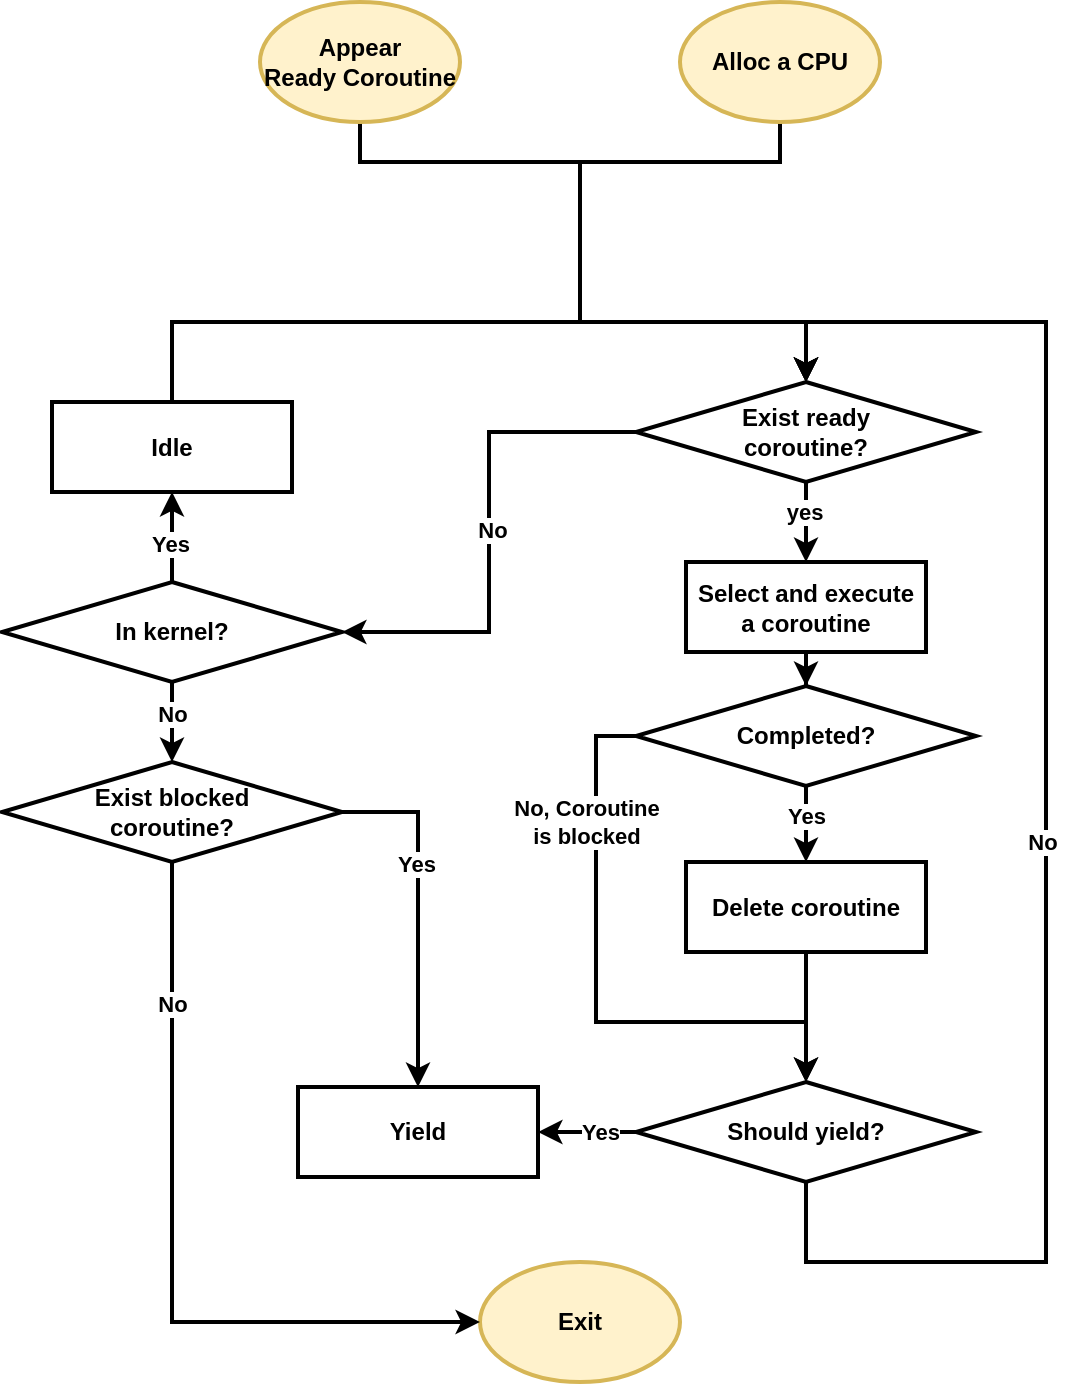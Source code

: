 <mxfile version="21.6.5" type="device">
  <diagram id="C5RBs43oDa-KdzZeNtuy" name="Page-1">
    <mxGraphModel dx="1182" dy="683" grid="1" gridSize="10" guides="1" tooltips="1" connect="1" arrows="1" fold="1" page="1" pageScale="1" pageWidth="1169" pageHeight="827" math="0" shadow="0">
      <root>
        <mxCell id="WIyWlLk6GJQsqaUBKTNV-0" />
        <mxCell id="WIyWlLk6GJQsqaUBKTNV-1" parent="WIyWlLk6GJQsqaUBKTNV-0" />
        <mxCell id="3ir23llihvkHTGynPBkR-8" value="" style="edgeStyle=orthogonalEdgeStyle;rounded=0;orthogonalLoop=1;jettySize=auto;html=1;strokeWidth=2;fontStyle=1;exitX=0.5;exitY=1;exitDx=0;exitDy=0;exitPerimeter=0;" parent="WIyWlLk6GJQsqaUBKTNV-1" source="3ir23llihvkHTGynPBkR-4" target="3ir23llihvkHTGynPBkR-7" edge="1">
          <mxGeometry relative="1" as="geometry">
            <Array as="points">
              <mxPoint x="1290" y="230" />
              <mxPoint x="1190" y="230" />
              <mxPoint x="1190" y="310" />
              <mxPoint x="1303" y="310" />
            </Array>
          </mxGeometry>
        </mxCell>
        <mxCell id="3ir23llihvkHTGynPBkR-4" value="Alloc a CPU" style="strokeWidth=2;html=1;shape=mxgraph.flowchart.start_1;whiteSpace=wrap;fontStyle=1;fillColor=#fff2cc;strokeColor=#d6b656;" parent="WIyWlLk6GJQsqaUBKTNV-1" vertex="1">
          <mxGeometry x="1240" y="150" width="100" height="60" as="geometry" />
        </mxCell>
        <mxCell id="3ir23llihvkHTGynPBkR-10" value="" style="edgeStyle=orthogonalEdgeStyle;rounded=0;orthogonalLoop=1;jettySize=auto;html=1;strokeWidth=2;fontStyle=1" parent="WIyWlLk6GJQsqaUBKTNV-1" source="3ir23llihvkHTGynPBkR-7" target="3ir23llihvkHTGynPBkR-9" edge="1">
          <mxGeometry relative="1" as="geometry" />
        </mxCell>
        <mxCell id="3ir23llihvkHTGynPBkR-34" value="yes" style="edgeLabel;html=1;align=center;verticalAlign=middle;resizable=0;points=[];fontStyle=1" parent="3ir23llihvkHTGynPBkR-10" vertex="1" connectable="0">
          <mxGeometry x="-0.098" y="-2" relative="1" as="geometry">
            <mxPoint x="1" y="-3" as="offset" />
          </mxGeometry>
        </mxCell>
        <mxCell id="3ir23llihvkHTGynPBkR-21" value="" style="edgeStyle=orthogonalEdgeStyle;rounded=0;orthogonalLoop=1;jettySize=auto;html=1;exitX=0;exitY=0.5;exitDx=0;exitDy=0;entryX=1;entryY=0.5;entryDx=0;entryDy=0;strokeWidth=2;fontStyle=1" parent="WIyWlLk6GJQsqaUBKTNV-1" source="3ir23llihvkHTGynPBkR-7" target="3ir23llihvkHTGynPBkR-20" edge="1">
          <mxGeometry relative="1" as="geometry">
            <mxPoint x="1160" y="360" as="sourcePoint" />
            <mxPoint x="1000" y="292.5" as="targetPoint" />
          </mxGeometry>
        </mxCell>
        <mxCell id="3ir23llihvkHTGynPBkR-35" value="No" style="edgeLabel;html=1;align=center;verticalAlign=middle;resizable=0;points=[];fontStyle=1" parent="3ir23llihvkHTGynPBkR-21" vertex="1" connectable="0">
          <mxGeometry x="-0.013" y="1" relative="1" as="geometry">
            <mxPoint as="offset" />
          </mxGeometry>
        </mxCell>
        <mxCell id="3ir23llihvkHTGynPBkR-7" value="Exist ready &lt;br&gt;coroutine?" style="rhombus;whiteSpace=wrap;html=1;strokeWidth=2;fontStyle=1" parent="WIyWlLk6GJQsqaUBKTNV-1" vertex="1">
          <mxGeometry x="1218" y="340" width="170" height="50" as="geometry" />
        </mxCell>
        <mxCell id="3ir23llihvkHTGynPBkR-12" value="" style="edgeStyle=orthogonalEdgeStyle;rounded=0;orthogonalLoop=1;jettySize=auto;html=1;entryX=0.5;entryY=0;entryDx=0;entryDy=0;strokeWidth=2;fontStyle=1" parent="WIyWlLk6GJQsqaUBKTNV-1" source="3ir23llihvkHTGynPBkR-9" target="3ir23llihvkHTGynPBkR-13" edge="1">
          <mxGeometry relative="1" as="geometry">
            <mxPoint x="1303" y="572.5" as="targetPoint" />
          </mxGeometry>
        </mxCell>
        <mxCell id="3ir23llihvkHTGynPBkR-9" value="Select and execute a coroutine" style="whiteSpace=wrap;html=1;strokeWidth=2;fontStyle=1" parent="WIyWlLk6GJQsqaUBKTNV-1" vertex="1">
          <mxGeometry x="1243" y="430" width="120" height="45" as="geometry" />
        </mxCell>
        <mxCell id="3ir23llihvkHTGynPBkR-16" value="" style="edgeStyle=orthogonalEdgeStyle;rounded=0;orthogonalLoop=1;jettySize=auto;html=1;entryX=0.5;entryY=0;entryDx=0;entryDy=0;strokeWidth=2;fontStyle=1" parent="WIyWlLk6GJQsqaUBKTNV-1" source="3ir23llihvkHTGynPBkR-13" target="3ir23llihvkHTGynPBkR-17" edge="1">
          <mxGeometry relative="1" as="geometry">
            <mxPoint x="1303" y="700" as="targetPoint" />
          </mxGeometry>
        </mxCell>
        <mxCell id="3ir23llihvkHTGynPBkR-41" value="Yes" style="edgeLabel;html=1;align=center;verticalAlign=middle;resizable=0;points=[];fontStyle=1" parent="3ir23llihvkHTGynPBkR-16" vertex="1" connectable="0">
          <mxGeometry x="0.22" y="-3" relative="1" as="geometry">
            <mxPoint x="3" y="-7" as="offset" />
          </mxGeometry>
        </mxCell>
        <mxCell id="xqHXs59YAC4SyxUsQ0_j-7" style="edgeStyle=orthogonalEdgeStyle;rounded=0;orthogonalLoop=1;jettySize=auto;html=1;exitX=0;exitY=0.5;exitDx=0;exitDy=0;entryX=0.5;entryY=0;entryDx=0;entryDy=0;strokeWidth=2;" edge="1" parent="WIyWlLk6GJQsqaUBKTNV-1" source="3ir23llihvkHTGynPBkR-13" target="3ir23llihvkHTGynPBkR-18">
          <mxGeometry relative="1" as="geometry">
            <Array as="points">
              <mxPoint x="1198" y="517" />
              <mxPoint x="1198" y="660" />
              <mxPoint x="1303" y="660" />
            </Array>
          </mxGeometry>
        </mxCell>
        <mxCell id="xqHXs59YAC4SyxUsQ0_j-8" value="&lt;b style=&quot;border-color: var(--border-color);&quot;&gt;No,&amp;nbsp;Coroutine &lt;br&gt;is blocked&lt;/b&gt;" style="edgeLabel;html=1;align=center;verticalAlign=middle;resizable=0;points=[];" vertex="1" connectable="0" parent="xqHXs59YAC4SyxUsQ0_j-7">
          <mxGeometry x="0.155" y="1" relative="1" as="geometry">
            <mxPoint x="-14" y="-99" as="offset" />
          </mxGeometry>
        </mxCell>
        <mxCell id="3ir23llihvkHTGynPBkR-13" value="Completed?" style="rhombus;whiteSpace=wrap;html=1;strokeWidth=2;fontStyle=1" parent="WIyWlLk6GJQsqaUBKTNV-1" vertex="1">
          <mxGeometry x="1218" y="492" width="170" height="50" as="geometry" />
        </mxCell>
        <mxCell id="xqHXs59YAC4SyxUsQ0_j-0" style="edgeStyle=orthogonalEdgeStyle;rounded=0;orthogonalLoop=1;jettySize=auto;html=1;exitX=0.5;exitY=1;exitDx=0;exitDy=0;entryX=0.5;entryY=0;entryDx=0;entryDy=0;strokeWidth=2;" edge="1" parent="WIyWlLk6GJQsqaUBKTNV-1" source="3ir23llihvkHTGynPBkR-17" target="3ir23llihvkHTGynPBkR-18">
          <mxGeometry relative="1" as="geometry" />
        </mxCell>
        <mxCell id="3ir23llihvkHTGynPBkR-17" value="Delete coroutine" style="whiteSpace=wrap;html=1;strokeWidth=2;fontStyle=1" parent="WIyWlLk6GJQsqaUBKTNV-1" vertex="1">
          <mxGeometry x="1243" y="580" width="120" height="45" as="geometry" />
        </mxCell>
        <mxCell id="xqHXs59YAC4SyxUsQ0_j-1" style="edgeStyle=orthogonalEdgeStyle;rounded=0;orthogonalLoop=1;jettySize=auto;html=1;exitX=0.5;exitY=1;exitDx=0;exitDy=0;entryX=0.5;entryY=0;entryDx=0;entryDy=0;strokeWidth=2;" edge="1" parent="WIyWlLk6GJQsqaUBKTNV-1" source="3ir23llihvkHTGynPBkR-18" target="3ir23llihvkHTGynPBkR-7">
          <mxGeometry relative="1" as="geometry">
            <Array as="points">
              <mxPoint x="1303" y="780" />
              <mxPoint x="1423" y="780" />
              <mxPoint x="1423" y="310" />
              <mxPoint x="1303" y="310" />
            </Array>
          </mxGeometry>
        </mxCell>
        <mxCell id="xqHXs59YAC4SyxUsQ0_j-17" value="No" style="edgeLabel;html=1;align=center;verticalAlign=middle;resizable=0;points=[];fontStyle=1" vertex="1" connectable="0" parent="xqHXs59YAC4SyxUsQ0_j-1">
          <mxGeometry x="-0.372" y="2" relative="1" as="geometry">
            <mxPoint y="-125" as="offset" />
          </mxGeometry>
        </mxCell>
        <mxCell id="xqHXs59YAC4SyxUsQ0_j-29" style="edgeStyle=orthogonalEdgeStyle;rounded=0;orthogonalLoop=1;jettySize=auto;html=1;exitX=0;exitY=0.5;exitDx=0;exitDy=0;entryX=1;entryY=0.5;entryDx=0;entryDy=0;strokeWidth=2;" edge="1" parent="WIyWlLk6GJQsqaUBKTNV-1" source="3ir23llihvkHTGynPBkR-18" target="3ir23llihvkHTGynPBkR-33">
          <mxGeometry relative="1" as="geometry" />
        </mxCell>
        <mxCell id="xqHXs59YAC4SyxUsQ0_j-30" value="Yes" style="edgeLabel;html=1;align=center;verticalAlign=middle;resizable=0;points=[];fontStyle=1" vertex="1" connectable="0" parent="xqHXs59YAC4SyxUsQ0_j-29">
          <mxGeometry x="-0.237" relative="1" as="geometry">
            <mxPoint as="offset" />
          </mxGeometry>
        </mxCell>
        <mxCell id="3ir23llihvkHTGynPBkR-18" value="Should yield?" style="rhombus;whiteSpace=wrap;html=1;strokeWidth=2;fontStyle=1" parent="WIyWlLk6GJQsqaUBKTNV-1" vertex="1">
          <mxGeometry x="1218" y="690" width="170" height="50" as="geometry" />
        </mxCell>
        <mxCell id="3ir23llihvkHTGynPBkR-26" value="" style="edgeStyle=orthogonalEdgeStyle;rounded=0;orthogonalLoop=1;jettySize=auto;html=1;entryX=0.5;entryY=1;entryDx=0;entryDy=0;strokeWidth=2;fontStyle=1" parent="WIyWlLk6GJQsqaUBKTNV-1" source="3ir23llihvkHTGynPBkR-20" target="3ir23llihvkHTGynPBkR-27" edge="1">
          <mxGeometry relative="1" as="geometry">
            <mxPoint x="1021" y="410" as="targetPoint" />
          </mxGeometry>
        </mxCell>
        <mxCell id="3ir23llihvkHTGynPBkR-37" value="Yes" style="edgeLabel;html=1;align=center;verticalAlign=middle;resizable=0;points=[];fontStyle=1" parent="3ir23llihvkHTGynPBkR-26" vertex="1" connectable="0">
          <mxGeometry x="-0.133" y="1" relative="1" as="geometry">
            <mxPoint as="offset" />
          </mxGeometry>
        </mxCell>
        <mxCell id="xqHXs59YAC4SyxUsQ0_j-10" value="" style="edgeStyle=orthogonalEdgeStyle;rounded=0;orthogonalLoop=1;jettySize=auto;html=1;strokeWidth=2;" edge="1" parent="WIyWlLk6GJQsqaUBKTNV-1" source="3ir23llihvkHTGynPBkR-20" target="xqHXs59YAC4SyxUsQ0_j-9">
          <mxGeometry relative="1" as="geometry" />
        </mxCell>
        <mxCell id="xqHXs59YAC4SyxUsQ0_j-11" value="No" style="edgeLabel;html=1;align=center;verticalAlign=middle;resizable=0;points=[];fontStyle=1" vertex="1" connectable="0" parent="xqHXs59YAC4SyxUsQ0_j-10">
          <mxGeometry x="-0.661" y="2" relative="1" as="geometry">
            <mxPoint x="-2" y="9" as="offset" />
          </mxGeometry>
        </mxCell>
        <mxCell id="3ir23llihvkHTGynPBkR-20" value="In kernel?" style="rhombus;whiteSpace=wrap;html=1;strokeWidth=2;fontStyle=1" parent="WIyWlLk6GJQsqaUBKTNV-1" vertex="1">
          <mxGeometry x="901" y="440" width="170" height="50" as="geometry" />
        </mxCell>
        <mxCell id="3ir23llihvkHTGynPBkR-22" value="Exit" style="strokeWidth=2;html=1;shape=mxgraph.flowchart.start_1;whiteSpace=wrap;fontStyle=1;fillColor=#fff2cc;strokeColor=#d6b656;" parent="WIyWlLk6GJQsqaUBKTNV-1" vertex="1">
          <mxGeometry x="1140" y="780" width="100" height="60" as="geometry" />
        </mxCell>
        <mxCell id="jpwbsR-ChezqSOPJaM9C-0" style="edgeStyle=orthogonalEdgeStyle;rounded=0;orthogonalLoop=1;jettySize=auto;html=1;exitX=0.5;exitY=0;exitDx=0;exitDy=0;entryX=0.5;entryY=0;entryDx=0;entryDy=0;strokeWidth=2;fontStyle=1" parent="WIyWlLk6GJQsqaUBKTNV-1" source="3ir23llihvkHTGynPBkR-27" target="3ir23llihvkHTGynPBkR-7" edge="1">
          <mxGeometry relative="1" as="geometry">
            <Array as="points">
              <mxPoint x="986" y="310" />
              <mxPoint x="1303" y="310" />
            </Array>
          </mxGeometry>
        </mxCell>
        <mxCell id="3ir23llihvkHTGynPBkR-27" value="Idle" style="whiteSpace=wrap;html=1;strokeWidth=2;fontStyle=1" parent="WIyWlLk6GJQsqaUBKTNV-1" vertex="1">
          <mxGeometry x="926" y="350" width="120" height="45" as="geometry" />
        </mxCell>
        <mxCell id="3ir23llihvkHTGynPBkR-33" value="Yield" style="whiteSpace=wrap;html=1;strokeWidth=2;fontStyle=1" parent="WIyWlLk6GJQsqaUBKTNV-1" vertex="1">
          <mxGeometry x="1049" y="692.5" width="120" height="45" as="geometry" />
        </mxCell>
        <mxCell id="xqHXs59YAC4SyxUsQ0_j-18" style="edgeStyle=orthogonalEdgeStyle;rounded=0;orthogonalLoop=1;jettySize=auto;html=1;exitX=0.5;exitY=1;exitDx=0;exitDy=0;" edge="1" parent="WIyWlLk6GJQsqaUBKTNV-1" source="xqHXs59YAC4SyxUsQ0_j-9">
          <mxGeometry relative="1" as="geometry">
            <mxPoint x="986.276" y="580.207" as="targetPoint" />
          </mxGeometry>
        </mxCell>
        <mxCell id="xqHXs59YAC4SyxUsQ0_j-20" style="edgeStyle=orthogonalEdgeStyle;rounded=0;orthogonalLoop=1;jettySize=auto;html=1;exitX=1;exitY=0.5;exitDx=0;exitDy=0;entryX=0.5;entryY=0;entryDx=0;entryDy=0;strokeWidth=2;" edge="1" parent="WIyWlLk6GJQsqaUBKTNV-1" source="xqHXs59YAC4SyxUsQ0_j-9" target="3ir23llihvkHTGynPBkR-33">
          <mxGeometry relative="1" as="geometry">
            <Array as="points">
              <mxPoint x="1109" y="555" />
            </Array>
          </mxGeometry>
        </mxCell>
        <mxCell id="xqHXs59YAC4SyxUsQ0_j-22" value="Yes" style="edgeLabel;html=1;align=center;verticalAlign=middle;resizable=0;points=[];fontStyle=1" vertex="1" connectable="0" parent="xqHXs59YAC4SyxUsQ0_j-20">
          <mxGeometry x="-0.305" relative="1" as="geometry">
            <mxPoint x="-1" y="3" as="offset" />
          </mxGeometry>
        </mxCell>
        <mxCell id="xqHXs59YAC4SyxUsQ0_j-21" style="edgeStyle=orthogonalEdgeStyle;rounded=0;orthogonalLoop=1;jettySize=auto;html=1;exitX=0.5;exitY=1;exitDx=0;exitDy=0;strokeWidth=2;" edge="1" parent="WIyWlLk6GJQsqaUBKTNV-1" source="xqHXs59YAC4SyxUsQ0_j-9" target="3ir23llihvkHTGynPBkR-22">
          <mxGeometry relative="1" as="geometry">
            <Array as="points">
              <mxPoint x="986" y="810" />
            </Array>
          </mxGeometry>
        </mxCell>
        <mxCell id="xqHXs59YAC4SyxUsQ0_j-23" value="No" style="edgeLabel;html=1;align=center;verticalAlign=middle;resizable=0;points=[];fontStyle=1" vertex="1" connectable="0" parent="xqHXs59YAC4SyxUsQ0_j-21">
          <mxGeometry x="-0.633" relative="1" as="geometry">
            <mxPoint as="offset" />
          </mxGeometry>
        </mxCell>
        <mxCell id="xqHXs59YAC4SyxUsQ0_j-9" value="Exist blocked &lt;br&gt;coroutine?" style="rhombus;whiteSpace=wrap;html=1;strokeWidth=2;fontStyle=1" vertex="1" parent="WIyWlLk6GJQsqaUBKTNV-1">
          <mxGeometry x="901" y="530" width="170" height="50" as="geometry" />
        </mxCell>
        <mxCell id="xqHXs59YAC4SyxUsQ0_j-34" style="edgeStyle=orthogonalEdgeStyle;rounded=0;orthogonalLoop=1;jettySize=auto;html=1;exitX=0.5;exitY=1;exitDx=0;exitDy=0;exitPerimeter=0;entryX=0.5;entryY=0;entryDx=0;entryDy=0;strokeWidth=2;" edge="1" parent="WIyWlLk6GJQsqaUBKTNV-1" source="xqHXs59YAC4SyxUsQ0_j-31" target="3ir23llihvkHTGynPBkR-7">
          <mxGeometry relative="1" as="geometry">
            <Array as="points">
              <mxPoint x="1080" y="230" />
              <mxPoint x="1190" y="230" />
              <mxPoint x="1190" y="310" />
              <mxPoint x="1303" y="310" />
            </Array>
          </mxGeometry>
        </mxCell>
        <mxCell id="xqHXs59YAC4SyxUsQ0_j-31" value="Appear &lt;br&gt;Ready Coroutine" style="strokeWidth=2;html=1;shape=mxgraph.flowchart.start_1;whiteSpace=wrap;fontStyle=1;fillColor=#fff2cc;strokeColor=#d6b656;" vertex="1" parent="WIyWlLk6GJQsqaUBKTNV-1">
          <mxGeometry x="1030" y="150" width="100" height="60" as="geometry" />
        </mxCell>
      </root>
    </mxGraphModel>
  </diagram>
</mxfile>
